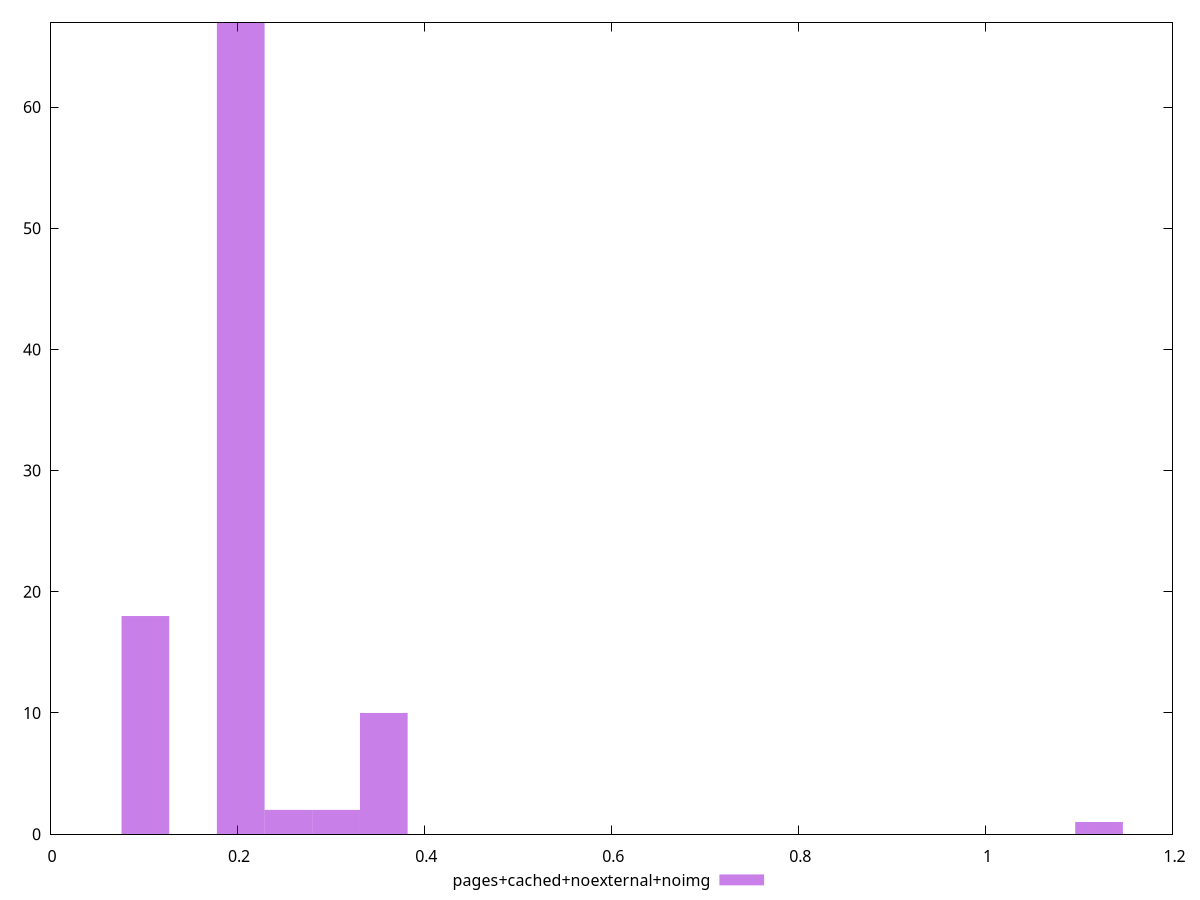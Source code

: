 $_pagesCachedNoexternalNoimg <<EOF
0.20390540246699213 67
0.10195270123349606 18
0.30585810370048816 2
0.25488175308374017 2
0.3568344543172362 10
1.1214797135684567 1
EOF
set key outside below
set terminal pngcairo
set output "report_00005_2020-11-02T22-26-11.212Z/cumulative-layout-shift/pages+cached+noexternal+noimg//raw_hist.png"
set yrange [0:67]
set boxwidth 0.05097635061674803
set style fill transparent solid 0.5 noborder
plot $_pagesCachedNoexternalNoimg title "pages+cached+noexternal+noimg" with boxes ,